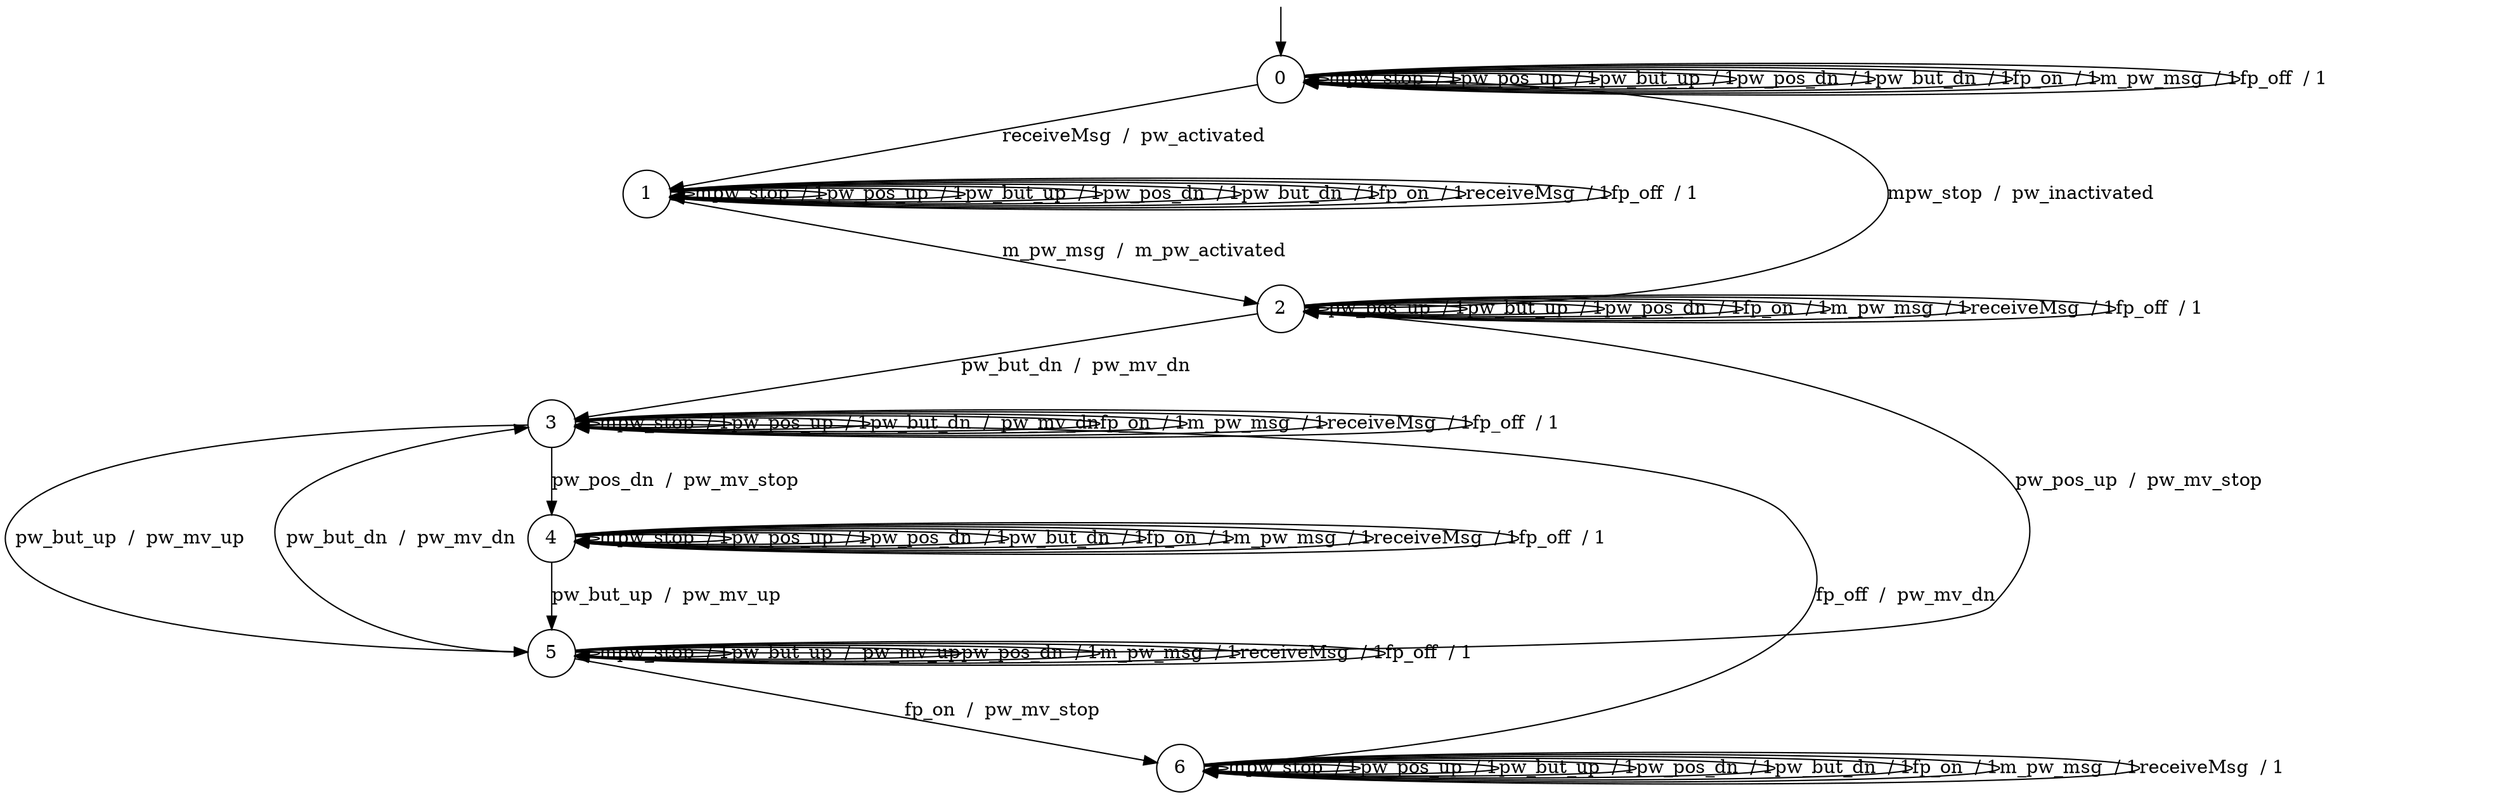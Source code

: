 digraph g {

	s0 [shape="circle" label="0"];
	s1 [shape="circle" label="1"];
	s2 [shape="circle" label="2"];
	s3 [shape="circle" label="3"];
	s4 [shape="circle" label="4"];
	s5 [shape="circle" label="5"];
	s6 [shape="circle" label="6"];
	s0 -> s0 [label="mpw_stop  / 1"];
	s0 -> s0 [label="pw_pos_up  / 1"];
	s0 -> s0 [label="pw_but_up  / 1"];
	s0 -> s0 [label="pw_pos_dn  / 1"];
	s0 -> s0 [label="pw_but_dn  / 1"];
	s0 -> s0 [label="fp_on  / 1"];
	s0 -> s0 [label="m_pw_msg  / 1"];
	s0 -> s1 [label="receiveMsg  /  pw_activated"];
	s0 -> s0 [label="fp_off  / 1"];
	s1 -> s1 [label="mpw_stop  / 1"];
	s1 -> s1 [label="pw_pos_up  / 1"];
	s1 -> s1 [label="pw_but_up  / 1"];
	s1 -> s1 [label="pw_pos_dn  / 1"];
	s1 -> s1 [label="pw_but_dn  / 1"];
	s1 -> s1 [label="fp_on  / 1"];
	s1 -> s2 [label="m_pw_msg  /  m_pw_activated"];
	s1 -> s1 [label="receiveMsg  / 1"];
	s1 -> s1 [label="fp_off  / 1"];
	s2 -> s0 [label="mpw_stop  /  pw_inactivated"];
	s2 -> s2 [label="pw_pos_up  / 1"];
	s2 -> s2 [label="pw_but_up  / 1"];
	s2 -> s2 [label="pw_pos_dn  / 1"];
	s2 -> s3 [label="pw_but_dn  /  pw_mv_dn"];
	s2 -> s2 [label="fp_on  / 1"];
	s2 -> s2 [label="m_pw_msg  / 1"];
	s2 -> s2 [label="receiveMsg  / 1"];
	s2 -> s2 [label="fp_off  / 1"];
	s3 -> s3 [label="mpw_stop  / 1"];
	s3 -> s3 [label="pw_pos_up  / 1"];
	s3 -> s5 [label="pw_but_up  /  pw_mv_up"];
	s3 -> s4 [label="pw_pos_dn  /  pw_mv_stop"];
	s3 -> s3 [label="pw_but_dn  /  pw_mv_dn"];
	s3 -> s3 [label="fp_on  / 1"];
	s3 -> s3 [label="m_pw_msg  / 1"];
	s3 -> s3 [label="receiveMsg  / 1"];
	s3 -> s3 [label="fp_off  / 1"];
	s4 -> s4 [label="mpw_stop  / 1"];
	s4 -> s4 [label="pw_pos_up  / 1"];
	s4 -> s5 [label="pw_but_up  /  pw_mv_up"];
	s4 -> s4 [label="pw_pos_dn  / 1"];
	s4 -> s4 [label="pw_but_dn  / 1"];
	s4 -> s4 [label="fp_on  / 1"];
	s4 -> s4 [label="m_pw_msg  / 1"];
	s4 -> s4 [label="receiveMsg  / 1"];
	s4 -> s4 [label="fp_off  / 1"];
	s5 -> s5 [label="mpw_stop  / 1"];
	s5 -> s2 [label="pw_pos_up  /  pw_mv_stop"];
	s5 -> s5 [label="pw_but_up  /  pw_mv_up"];
	s5 -> s5 [label="pw_pos_dn  / 1"];
	s5 -> s3 [label="pw_but_dn  /  pw_mv_dn"];
	s5 -> s6 [label="fp_on  /  pw_mv_stop"];
	s5 -> s5 [label="m_pw_msg  / 1"];
	s5 -> s5 [label="receiveMsg  / 1"];
	s5 -> s5 [label="fp_off  / 1"];
	s6 -> s6 [label="mpw_stop  / 1"];
	s6 -> s6 [label="pw_pos_up  / 1"];
	s6 -> s6 [label="pw_but_up  / 1"];
	s6 -> s6 [label="pw_pos_dn  / 1"];
	s6 -> s6 [label="pw_but_dn  / 1"];
	s6 -> s6 [label="fp_on  / 1"];
	s6 -> s6 [label="m_pw_msg  / 1"];
	s6 -> s6 [label="receiveMsg  / 1"];
	s6 -> s3 [label="fp_off  /  pw_mv_dn"];

__start0 [label="" shape="none" width="0" height="0"];
__start0 -> s0;

}
